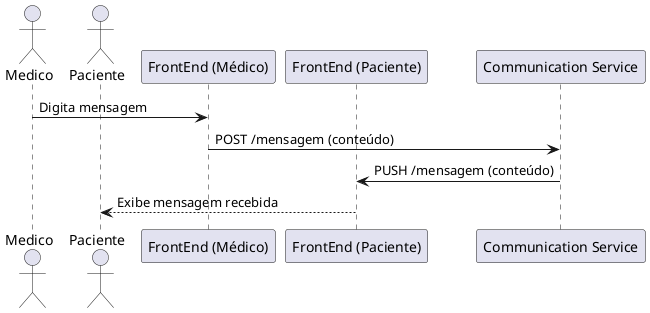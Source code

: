 @startuml RF05_Chat
actor Medico
actor Paciente
participant "FrontEnd (Médico)" as FrontMedico
participant "FrontEnd (Paciente)" as FrontPaciente
participant "Communication Service" as ChatService

Medico -> FrontMedico : Digita mensagem
FrontMedico -> ChatService : POST /mensagem (conteúdo)

ChatService -> FrontPaciente : PUSH /mensagem (conteúdo)
FrontPaciente --> Paciente : Exibe mensagem recebida

@enduml
